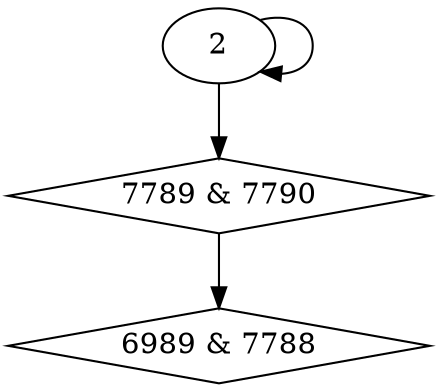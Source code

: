 digraph {
0 [label = "6989 & 7788", shape = diamond];
1 [label = "7789 & 7790", shape = diamond];
1 -> 0;
2 -> 1;
2 -> 2;
}
